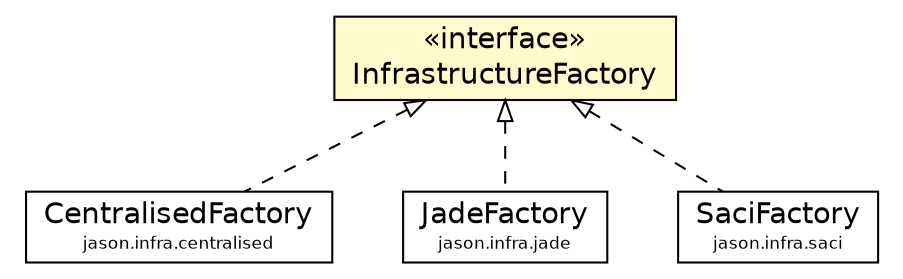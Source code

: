#!/usr/local/bin/dot
#
# Class diagram 
# Generated by UMLGraph version 5.1 (http://www.umlgraph.org/)
#

digraph G {
	edge [fontname="Helvetica",fontsize=10,labelfontname="Helvetica",labelfontsize=10];
	node [fontname="Helvetica",fontsize=10,shape=plaintext];
	nodesep=0.25;
	ranksep=0.5;
	// jason.infra.InfrastructureFactory
	c33986 [label=<<table title="jason.infra.InfrastructureFactory" border="0" cellborder="1" cellspacing="0" cellpadding="2" port="p" bgcolor="lemonChiffon" href="./InfrastructureFactory.html">
		<tr><td><table border="0" cellspacing="0" cellpadding="1">
<tr><td align="center" balign="center"> &#171;interface&#187; </td></tr>
<tr><td align="center" balign="center"> InfrastructureFactory </td></tr>
		</table></td></tr>
		</table>>, fontname="Helvetica", fontcolor="black", fontsize=14.0];
	// jason.infra.centralised.CentralisedFactory
	c33994 [label=<<table title="jason.infra.centralised.CentralisedFactory" border="0" cellborder="1" cellspacing="0" cellpadding="2" port="p" href="./centralised/CentralisedFactory.html">
		<tr><td><table border="0" cellspacing="0" cellpadding="1">
<tr><td align="center" balign="center"> CentralisedFactory </td></tr>
<tr><td align="center" balign="center"><font point-size="8.0"> jason.infra.centralised </font></td></tr>
		</table></td></tr>
		</table>>, fontname="Helvetica", fontcolor="black", fontsize=14.0];
	// jason.infra.jade.JadeFactory
	c34002 [label=<<table title="jason.infra.jade.JadeFactory" border="0" cellborder="1" cellspacing="0" cellpadding="2" port="p" href="./jade/JadeFactory.html">
		<tr><td><table border="0" cellspacing="0" cellpadding="1">
<tr><td align="center" balign="center"> JadeFactory </td></tr>
<tr><td align="center" balign="center"><font point-size="8.0"> jason.infra.jade </font></td></tr>
		</table></td></tr>
		</table>>, fontname="Helvetica", fontcolor="black", fontsize=14.0];
	// jason.infra.saci.SaciFactory
	c34010 [label=<<table title="jason.infra.saci.SaciFactory" border="0" cellborder="1" cellspacing="0" cellpadding="2" port="p" href="./saci/SaciFactory.html">
		<tr><td><table border="0" cellspacing="0" cellpadding="1">
<tr><td align="center" balign="center"> SaciFactory </td></tr>
<tr><td align="center" balign="center"><font point-size="8.0"> jason.infra.saci </font></td></tr>
		</table></td></tr>
		</table>>, fontname="Helvetica", fontcolor="black", fontsize=14.0];
	//jason.infra.centralised.CentralisedFactory implements jason.infra.InfrastructureFactory
	c33986:p -> c33994:p [dir=back,arrowtail=empty,style=dashed];
	//jason.infra.jade.JadeFactory implements jason.infra.InfrastructureFactory
	c33986:p -> c34002:p [dir=back,arrowtail=empty,style=dashed];
	//jason.infra.saci.SaciFactory implements jason.infra.InfrastructureFactory
	c33986:p -> c34010:p [dir=back,arrowtail=empty,style=dashed];
}

